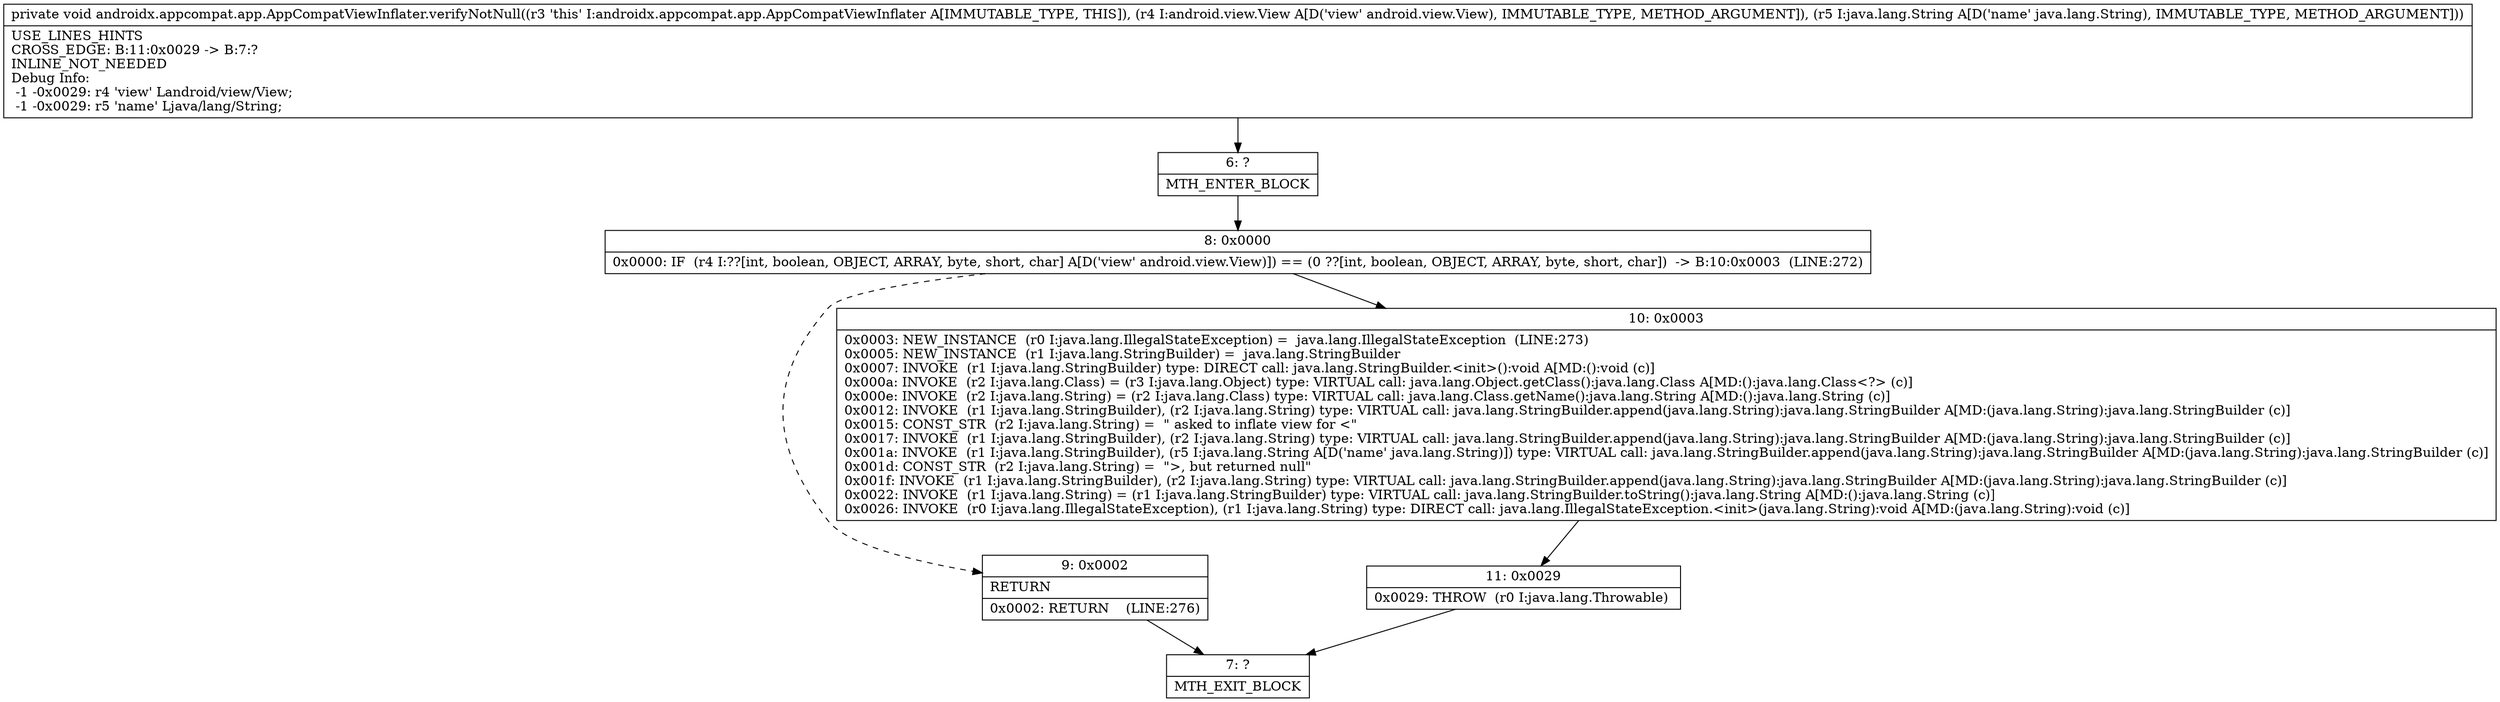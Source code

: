 digraph "CFG forandroidx.appcompat.app.AppCompatViewInflater.verifyNotNull(Landroid\/view\/View;Ljava\/lang\/String;)V" {
Node_6 [shape=record,label="{6\:\ ?|MTH_ENTER_BLOCK\l}"];
Node_8 [shape=record,label="{8\:\ 0x0000|0x0000: IF  (r4 I:??[int, boolean, OBJECT, ARRAY, byte, short, char] A[D('view' android.view.View)]) == (0 ??[int, boolean, OBJECT, ARRAY, byte, short, char])  \-\> B:10:0x0003  (LINE:272)\l}"];
Node_9 [shape=record,label="{9\:\ 0x0002|RETURN\l|0x0002: RETURN    (LINE:276)\l}"];
Node_7 [shape=record,label="{7\:\ ?|MTH_EXIT_BLOCK\l}"];
Node_10 [shape=record,label="{10\:\ 0x0003|0x0003: NEW_INSTANCE  (r0 I:java.lang.IllegalStateException) =  java.lang.IllegalStateException  (LINE:273)\l0x0005: NEW_INSTANCE  (r1 I:java.lang.StringBuilder) =  java.lang.StringBuilder \l0x0007: INVOKE  (r1 I:java.lang.StringBuilder) type: DIRECT call: java.lang.StringBuilder.\<init\>():void A[MD:():void (c)]\l0x000a: INVOKE  (r2 I:java.lang.Class) = (r3 I:java.lang.Object) type: VIRTUAL call: java.lang.Object.getClass():java.lang.Class A[MD:():java.lang.Class\<?\> (c)]\l0x000e: INVOKE  (r2 I:java.lang.String) = (r2 I:java.lang.Class) type: VIRTUAL call: java.lang.Class.getName():java.lang.String A[MD:():java.lang.String (c)]\l0x0012: INVOKE  (r1 I:java.lang.StringBuilder), (r2 I:java.lang.String) type: VIRTUAL call: java.lang.StringBuilder.append(java.lang.String):java.lang.StringBuilder A[MD:(java.lang.String):java.lang.StringBuilder (c)]\l0x0015: CONST_STR  (r2 I:java.lang.String) =  \" asked to inflate view for \<\" \l0x0017: INVOKE  (r1 I:java.lang.StringBuilder), (r2 I:java.lang.String) type: VIRTUAL call: java.lang.StringBuilder.append(java.lang.String):java.lang.StringBuilder A[MD:(java.lang.String):java.lang.StringBuilder (c)]\l0x001a: INVOKE  (r1 I:java.lang.StringBuilder), (r5 I:java.lang.String A[D('name' java.lang.String)]) type: VIRTUAL call: java.lang.StringBuilder.append(java.lang.String):java.lang.StringBuilder A[MD:(java.lang.String):java.lang.StringBuilder (c)]\l0x001d: CONST_STR  (r2 I:java.lang.String) =  \"\>, but returned null\" \l0x001f: INVOKE  (r1 I:java.lang.StringBuilder), (r2 I:java.lang.String) type: VIRTUAL call: java.lang.StringBuilder.append(java.lang.String):java.lang.StringBuilder A[MD:(java.lang.String):java.lang.StringBuilder (c)]\l0x0022: INVOKE  (r1 I:java.lang.String) = (r1 I:java.lang.StringBuilder) type: VIRTUAL call: java.lang.StringBuilder.toString():java.lang.String A[MD:():java.lang.String (c)]\l0x0026: INVOKE  (r0 I:java.lang.IllegalStateException), (r1 I:java.lang.String) type: DIRECT call: java.lang.IllegalStateException.\<init\>(java.lang.String):void A[MD:(java.lang.String):void (c)]\l}"];
Node_11 [shape=record,label="{11\:\ 0x0029|0x0029: THROW  (r0 I:java.lang.Throwable) \l}"];
MethodNode[shape=record,label="{private void androidx.appcompat.app.AppCompatViewInflater.verifyNotNull((r3 'this' I:androidx.appcompat.app.AppCompatViewInflater A[IMMUTABLE_TYPE, THIS]), (r4 I:android.view.View A[D('view' android.view.View), IMMUTABLE_TYPE, METHOD_ARGUMENT]), (r5 I:java.lang.String A[D('name' java.lang.String), IMMUTABLE_TYPE, METHOD_ARGUMENT]))  | USE_LINES_HINTS\lCROSS_EDGE: B:11:0x0029 \-\> B:7:?\lINLINE_NOT_NEEDED\lDebug Info:\l  \-1 \-0x0029: r4 'view' Landroid\/view\/View;\l  \-1 \-0x0029: r5 'name' Ljava\/lang\/String;\l}"];
MethodNode -> Node_6;Node_6 -> Node_8;
Node_8 -> Node_9[style=dashed];
Node_8 -> Node_10;
Node_9 -> Node_7;
Node_10 -> Node_11;
Node_11 -> Node_7;
}

